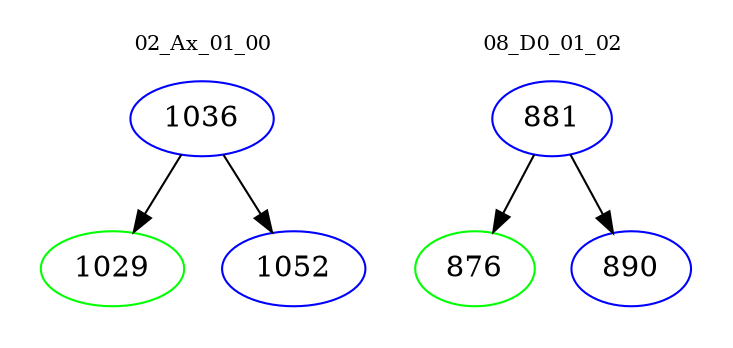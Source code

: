 digraph{
subgraph cluster_0 {
color = white
label = "02_Ax_01_00";
fontsize=10;
T0_1036 [label="1036", color="blue"]
T0_1036 -> T0_1029 [color="black"]
T0_1029 [label="1029", color="green"]
T0_1036 -> T0_1052 [color="black"]
T0_1052 [label="1052", color="blue"]
}
subgraph cluster_1 {
color = white
label = "08_D0_01_02";
fontsize=10;
T1_881 [label="881", color="blue"]
T1_881 -> T1_876 [color="black"]
T1_876 [label="876", color="green"]
T1_881 -> T1_890 [color="black"]
T1_890 [label="890", color="blue"]
}
}
